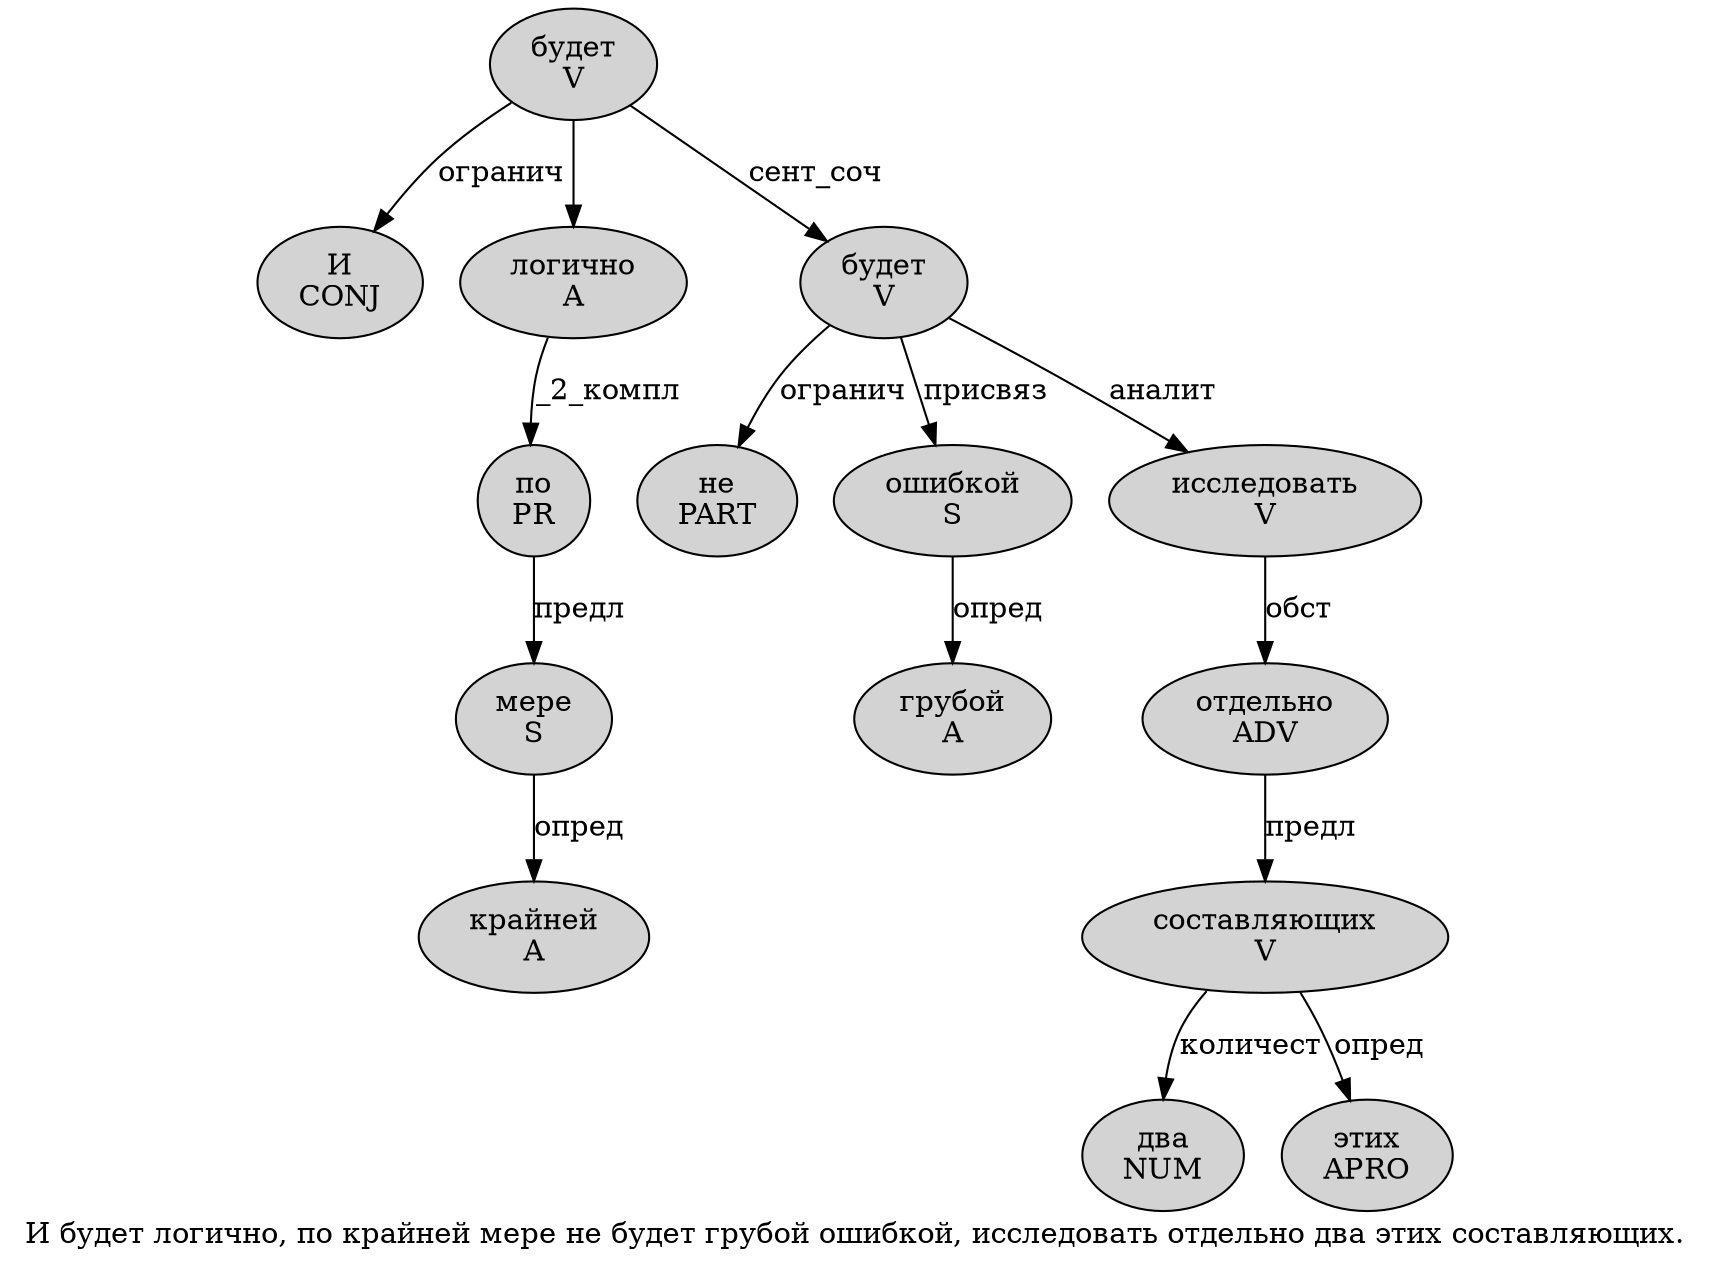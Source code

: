 digraph SENTENCE_2361 {
	graph [label="И будет логично, по крайней мере не будет грубой ошибкой, исследовать отдельно два этих составляющих."]
	node [style=filled]
		0 [label="И
CONJ" color="" fillcolor=lightgray penwidth=1 shape=ellipse]
		1 [label="будет
V" color="" fillcolor=lightgray penwidth=1 shape=ellipse]
		2 [label="логично
A" color="" fillcolor=lightgray penwidth=1 shape=ellipse]
		4 [label="по
PR" color="" fillcolor=lightgray penwidth=1 shape=ellipse]
		5 [label="крайней
A" color="" fillcolor=lightgray penwidth=1 shape=ellipse]
		6 [label="мере
S" color="" fillcolor=lightgray penwidth=1 shape=ellipse]
		7 [label="не
PART" color="" fillcolor=lightgray penwidth=1 shape=ellipse]
		8 [label="будет
V" color="" fillcolor=lightgray penwidth=1 shape=ellipse]
		9 [label="грубой
A" color="" fillcolor=lightgray penwidth=1 shape=ellipse]
		10 [label="ошибкой
S" color="" fillcolor=lightgray penwidth=1 shape=ellipse]
		12 [label="исследовать
V" color="" fillcolor=lightgray penwidth=1 shape=ellipse]
		13 [label="отдельно
ADV" color="" fillcolor=lightgray penwidth=1 shape=ellipse]
		14 [label="два
NUM" color="" fillcolor=lightgray penwidth=1 shape=ellipse]
		15 [label="этих
APRO" color="" fillcolor=lightgray penwidth=1 shape=ellipse]
		16 [label="составляющих
V" color="" fillcolor=lightgray penwidth=1 shape=ellipse]
			4 -> 6 [label="предл"]
			12 -> 13 [label="обст"]
			16 -> 14 [label="количест"]
			16 -> 15 [label="опред"]
			10 -> 9 [label="опред"]
			1 -> 0 [label="огранич"]
			1 -> 2
			1 -> 8 [label="сент_соч"]
			13 -> 16 [label="предл"]
			8 -> 7 [label="огранич"]
			8 -> 10 [label="присвяз"]
			8 -> 12 [label="аналит"]
			2 -> 4 [label="_2_компл"]
			6 -> 5 [label="опред"]
}